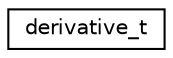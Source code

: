 digraph "Graphical Class Hierarchy"
{
 // LATEX_PDF_SIZE
  edge [fontname="Helvetica",fontsize="10",labelfontname="Helvetica",labelfontsize="10"];
  node [fontname="Helvetica",fontsize="10",shape=record];
  rankdir="LR";
  Node0 [label="derivative_t",height=0.2,width=0.4,color="black", fillcolor="white", style="filled",URL="$structderivative__t.html",tooltip=" "];
}
